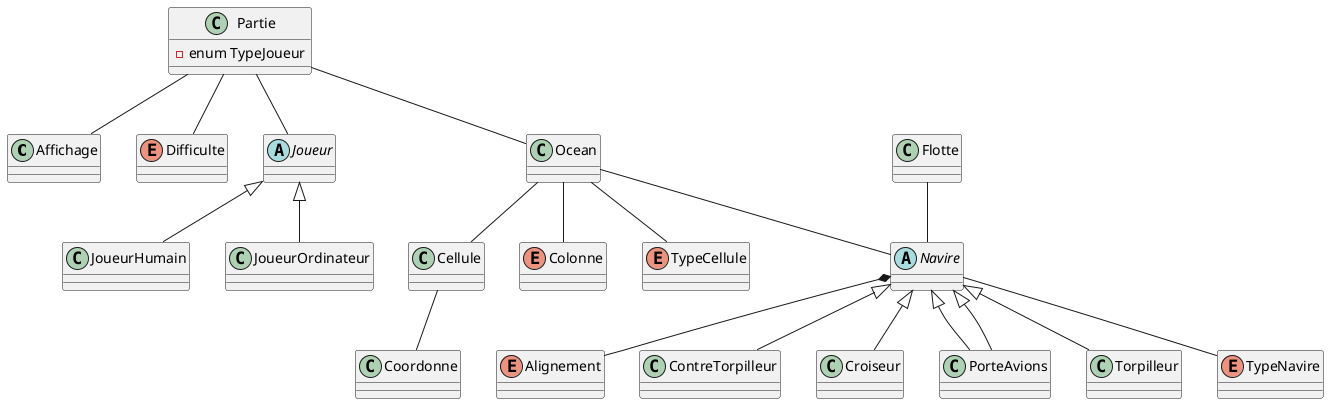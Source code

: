 @startuml
'https://plantuml.com/class-diagram

class Affichage{
}

enum Alignement{
}

class Cellule{
}

enum Colonne{
}

class ContreTorpilleur extends Navire{
}

class Coordonne{
}

class Croiseur extends Navire{
}

enum Difficulte{
}

class Flotte{
}

abstract class Joueur{
}

class JoueurHumain extends Joueur{
}

class JoueurOrdinateur extends Joueur{
}

class Navire{
}

class Ocean{
}


class Partie{
    -enum TypeJoueur
}

class PorteAvions extends Navire{
}

abstract class Navire{
}

class Ocean{
}

class Partie{
}

class PorteAvions extends Navire{
}

class Torpilleur extends Navire{
}

enum TypeCellule{
}



enum TypeNavire{
}

Partie -- Affichage

Partie -- Ocean

Partie -- Joueur


Flotte -- Navire

Ocean -- TypeCellule

Ocean -- Colonne

Ocean -- Cellule

Cellule -- Coordonne

Ocean -- Navire


Partie -- Difficulte

Navire -- TypeNavire



Navire *-- Alignement
@enduml